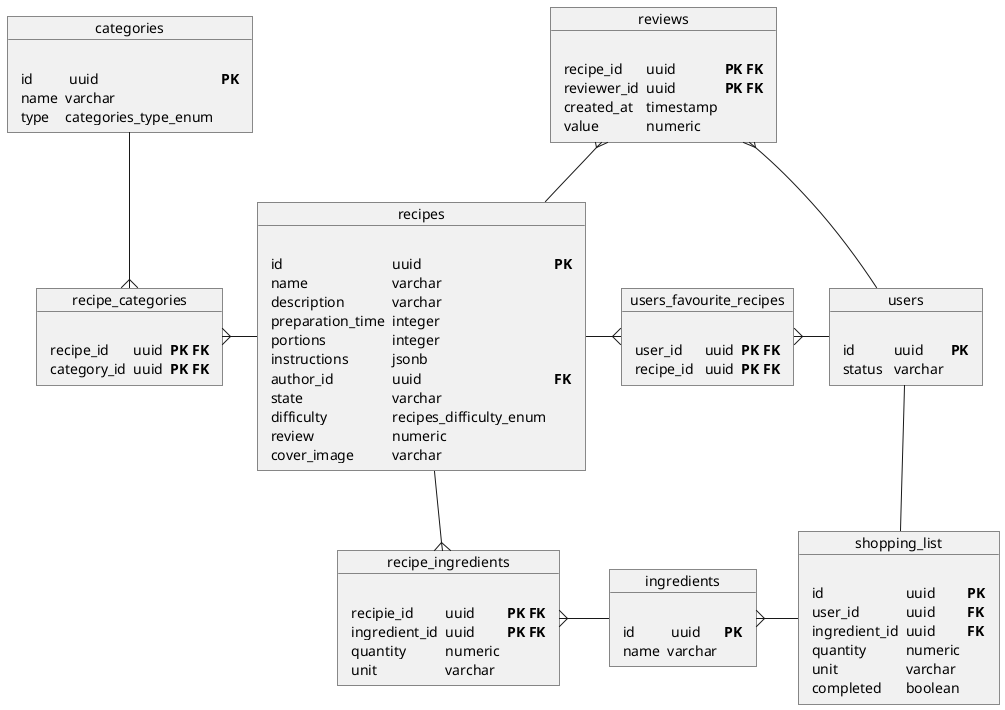 @startuml
object recipes  {
    <#F1F1F1,#F1F1F1>|= |= |= |
    | id | uuid | **PK** |
    | name | varchar |
    | description | varchar |
    | preparation_time | integer |
    | portions | integer |
    | instructions | jsonb |
    | author_id | uuid | **FK** |
    | state | varchar |
    | difficulty | recipes_difficulty_enum |
    | review | numeric |
    | cover_image | varchar |
}

object recipe_ingredients {
  <#F1F1F1,#F1F1F1>|= |= |= |
    | recipie_id | uuid | **PK** **FK** |
    | ingredient_id | uuid | **PK** **FK** |
    | quantity | numeric |
    | unit | varchar |
}


object ingredients {
  <#F1F1F1,#F1F1F1>|= |= |= |
    | id |  uuid | **PK** |
    | name | varchar |
}

object categories {
    <#F1F1F1,#F1F1F1>|= |= |= |
    | id |  uuid | **PK** |
    | name | varchar |
    | type | categories_type_enum |
}

object recipe_categories {
    <#F1F1F1,#F1F1F1>|= |= |= |
    | recipe_id | uuid | **PK FK** |
    | category_id | uuid | **PK FK** |
}

object users {
    <#F1F1F1,#F1F1F1>|= |= |= |
    | id |  uuid | **PK** |
    | status |  varchar |
}

object users_favourite_recipes {
    <#F1F1F1,#F1F1F1>|= |= |= |
    | user_id |  uuid | **PK FK** |
    | recipe_id |  uuid | **PK FK** |
}

object reviews {
    <#F1F1F1,#F1F1F1>|= |= |= |
    | recipe_id | uuid | **PK FK** |
    | reviewer_id | uuid | **PK FK** |
    | created_at | timestamp | |
    | value | numeric | |
}

object shopping_list {
    <#F1F1F1,#F1F1F1>|= |= |= |
    | id | uuid | **PK** |
    | user_id | uuid | **FK** |
    | ingredient_id | uuid | **FK** |
    | quantity | numeric |
    | unit | varchar |
    | completed | boolean |
}

recipes -down-{ recipe_ingredients
recipe_ingredients }-right- ingredients
recipes -left-{ recipe_categories
recipe_categories }-up- categories
recipes -right-{ users_favourite_recipes
users_favourite_recipes }-right- users
recipes -up-{ reviews
reviews }-down- users
users -- shopping_list
shopping_list -left-{ ingredients
@enduml